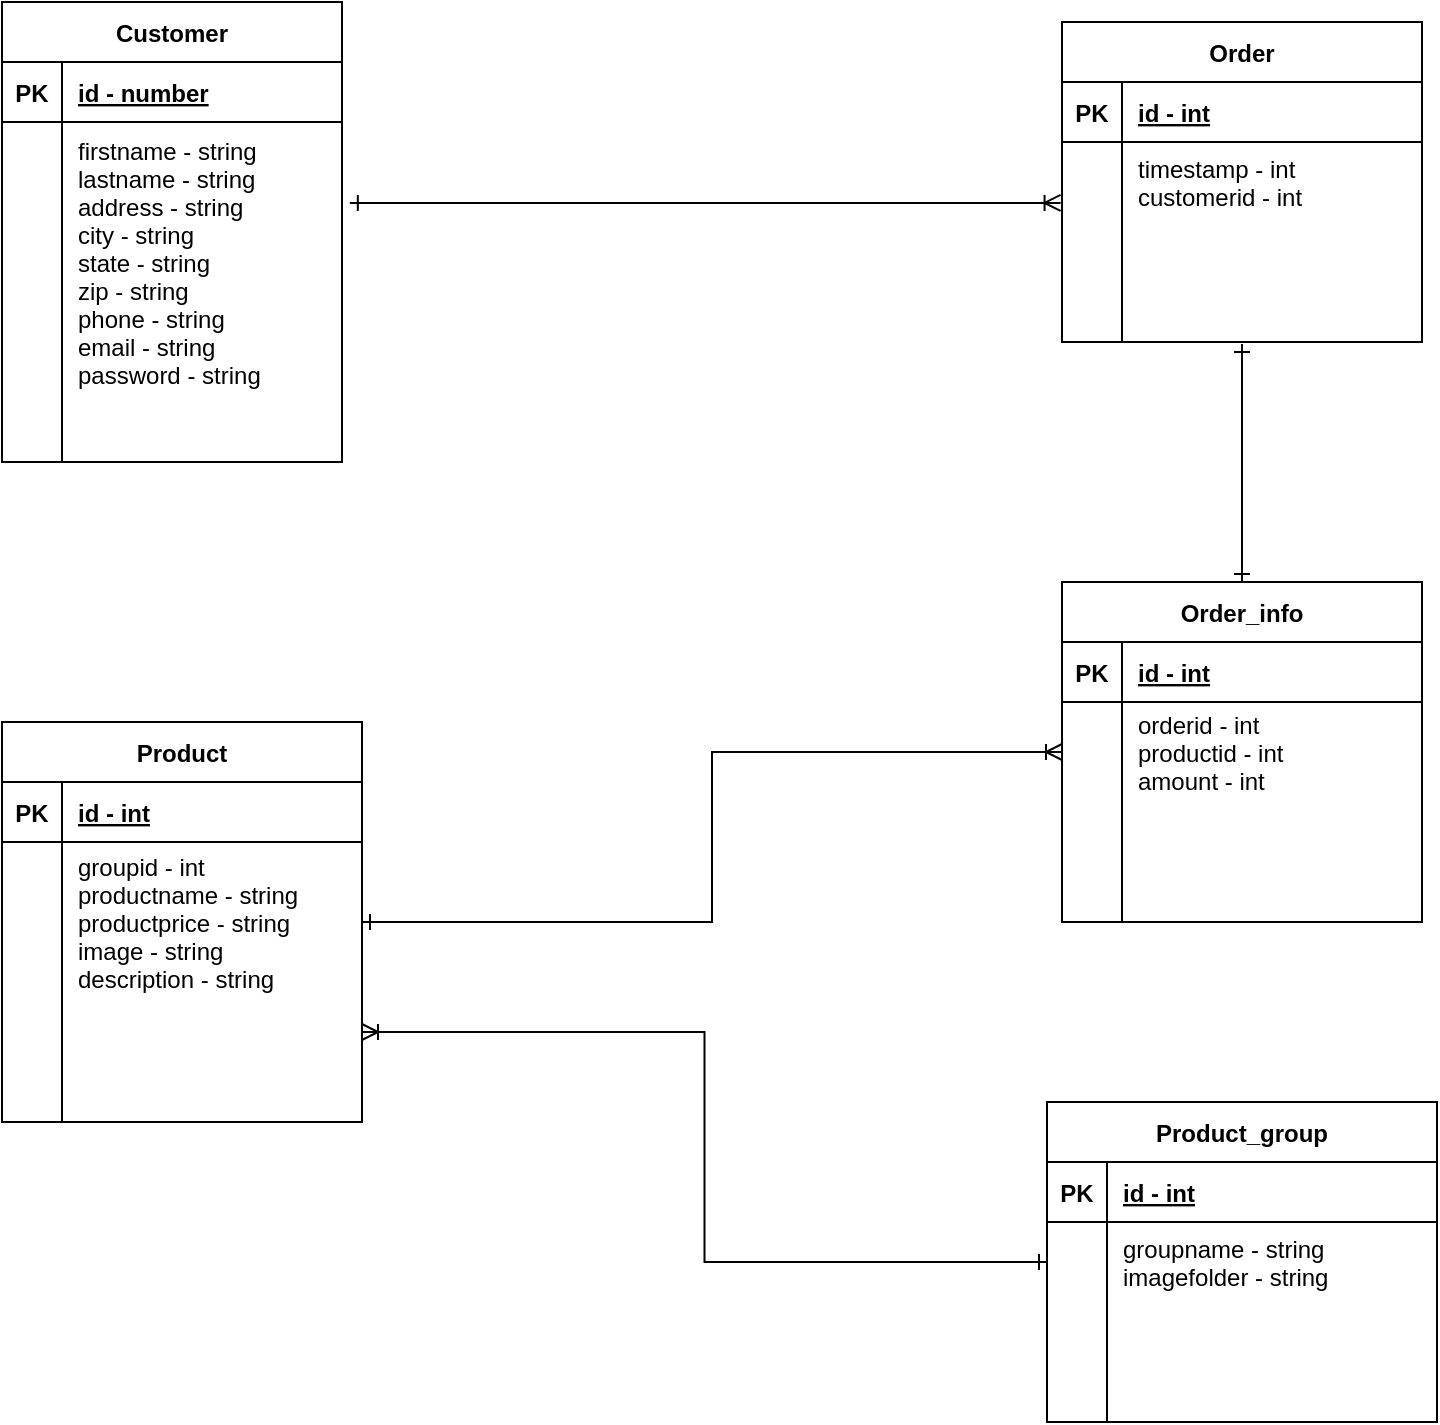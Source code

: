 <mxfile version="13.8.8" type="github">
  <diagram id="R2lEEEUBdFMjLlhIrx00" name="Page-1">
    <mxGraphModel dx="1221" dy="682" grid="1" gridSize="10" guides="1" tooltips="1" connect="1" arrows="1" fold="1" page="1" pageScale="1" pageWidth="850" pageHeight="1100" math="0" shadow="0" extFonts="Permanent Marker^https://fonts.googleapis.com/css?family=Permanent+Marker">
      <root>
        <mxCell id="0" />
        <mxCell id="1" parent="0" />
        <mxCell id="g8hACjJ6-6RMO4R8RkKu-11" value="Customer" style="shape=table;startSize=30;container=1;collapsible=1;childLayout=tableLayout;fixedRows=1;rowLines=0;fontStyle=1;align=center;resizeLast=1;" vertex="1" parent="1">
          <mxGeometry x="70" y="20" width="170" height="230" as="geometry" />
        </mxCell>
        <mxCell id="g8hACjJ6-6RMO4R8RkKu-12" value="" style="shape=partialRectangle;collapsible=0;dropTarget=0;pointerEvents=0;fillColor=none;top=0;left=0;bottom=1;right=0;points=[[0,0.5],[1,0.5]];portConstraint=eastwest;" vertex="1" parent="g8hACjJ6-6RMO4R8RkKu-11">
          <mxGeometry y="30" width="170" height="30" as="geometry" />
        </mxCell>
        <mxCell id="g8hACjJ6-6RMO4R8RkKu-13" value="PK" style="shape=partialRectangle;connectable=0;fillColor=none;top=0;left=0;bottom=0;right=0;fontStyle=1;overflow=hidden;" vertex="1" parent="g8hACjJ6-6RMO4R8RkKu-12">
          <mxGeometry width="30" height="30" as="geometry" />
        </mxCell>
        <mxCell id="g8hACjJ6-6RMO4R8RkKu-14" value="id - number" style="shape=partialRectangle;connectable=0;fillColor=none;top=0;left=0;bottom=0;right=0;align=left;spacingLeft=6;fontStyle=5;overflow=hidden;" vertex="1" parent="g8hACjJ6-6RMO4R8RkKu-12">
          <mxGeometry x="30" width="140" height="30" as="geometry" />
        </mxCell>
        <mxCell id="g8hACjJ6-6RMO4R8RkKu-18" value="" style="shape=partialRectangle;collapsible=0;dropTarget=0;pointerEvents=0;fillColor=none;top=0;left=0;bottom=0;right=0;points=[[0,0.5],[1,0.5]];portConstraint=eastwest;" vertex="1" parent="g8hACjJ6-6RMO4R8RkKu-11">
          <mxGeometry y="60" width="170" height="140" as="geometry" />
        </mxCell>
        <mxCell id="g8hACjJ6-6RMO4R8RkKu-19" value="" style="shape=partialRectangle;connectable=0;fillColor=none;top=0;left=0;bottom=0;right=0;editable=1;overflow=hidden;" vertex="1" parent="g8hACjJ6-6RMO4R8RkKu-18">
          <mxGeometry width="30" height="140" as="geometry" />
        </mxCell>
        <mxCell id="g8hACjJ6-6RMO4R8RkKu-20" value="firstname - string&#xa;lastname - string&#xa;address - string&#xa;city - string&#xa;state - string&#xa;zip - string&#xa;phone - string&#xa;email - string&#xa;password - string " style="shape=partialRectangle;connectable=0;fillColor=none;top=0;left=0;bottom=0;right=0;align=left;spacingLeft=6;overflow=hidden;fontSize=12;" vertex="1" parent="g8hACjJ6-6RMO4R8RkKu-18">
          <mxGeometry x="30" width="140" height="140" as="geometry" />
        </mxCell>
        <mxCell id="g8hACjJ6-6RMO4R8RkKu-21" value="" style="shape=partialRectangle;collapsible=0;dropTarget=0;pointerEvents=0;fillColor=none;top=0;left=0;bottom=0;right=0;points=[[0,0.5],[1,0.5]];portConstraint=eastwest;" vertex="1" parent="g8hACjJ6-6RMO4R8RkKu-11">
          <mxGeometry y="200" width="170" height="30" as="geometry" />
        </mxCell>
        <mxCell id="g8hACjJ6-6RMO4R8RkKu-22" value="" style="shape=partialRectangle;connectable=0;fillColor=none;top=0;left=0;bottom=0;right=0;editable=1;overflow=hidden;" vertex="1" parent="g8hACjJ6-6RMO4R8RkKu-21">
          <mxGeometry width="30" height="30" as="geometry" />
        </mxCell>
        <mxCell id="g8hACjJ6-6RMO4R8RkKu-23" value="" style="shape=partialRectangle;connectable=0;fillColor=none;top=0;left=0;bottom=0;right=0;align=left;spacingLeft=6;overflow=hidden;" vertex="1" parent="g8hACjJ6-6RMO4R8RkKu-21">
          <mxGeometry x="30" width="140" height="30" as="geometry" />
        </mxCell>
        <mxCell id="g8hACjJ6-6RMO4R8RkKu-47" value="Product_group" style="shape=table;startSize=30;container=1;collapsible=1;childLayout=tableLayout;fixedRows=1;rowLines=0;fontStyle=1;align=center;resizeLast=1;fontSize=12;" vertex="1" parent="1">
          <mxGeometry x="592.5" y="570" width="195" height="160" as="geometry" />
        </mxCell>
        <mxCell id="g8hACjJ6-6RMO4R8RkKu-48" value="" style="shape=partialRectangle;collapsible=0;dropTarget=0;pointerEvents=0;fillColor=none;top=0;left=0;bottom=1;right=0;points=[[0,0.5],[1,0.5]];portConstraint=eastwest;" vertex="1" parent="g8hACjJ6-6RMO4R8RkKu-47">
          <mxGeometry y="30" width="195" height="30" as="geometry" />
        </mxCell>
        <mxCell id="g8hACjJ6-6RMO4R8RkKu-49" value="PK" style="shape=partialRectangle;connectable=0;fillColor=none;top=0;left=0;bottom=0;right=0;fontStyle=1;overflow=hidden;" vertex="1" parent="g8hACjJ6-6RMO4R8RkKu-48">
          <mxGeometry width="30" height="30" as="geometry" />
        </mxCell>
        <mxCell id="g8hACjJ6-6RMO4R8RkKu-50" value="id - int" style="shape=partialRectangle;connectable=0;fillColor=none;top=0;left=0;bottom=0;right=0;align=left;spacingLeft=6;fontStyle=5;overflow=hidden;" vertex="1" parent="g8hACjJ6-6RMO4R8RkKu-48">
          <mxGeometry x="30" width="165" height="30" as="geometry" />
        </mxCell>
        <mxCell id="g8hACjJ6-6RMO4R8RkKu-51" value="" style="shape=partialRectangle;collapsible=0;dropTarget=0;pointerEvents=0;fillColor=none;top=0;left=0;bottom=0;right=0;points=[[0,0.5],[1,0.5]];portConstraint=eastwest;" vertex="1" parent="g8hACjJ6-6RMO4R8RkKu-47">
          <mxGeometry y="60" width="195" height="40" as="geometry" />
        </mxCell>
        <mxCell id="g8hACjJ6-6RMO4R8RkKu-52" value="" style="shape=partialRectangle;connectable=0;fillColor=none;top=0;left=0;bottom=0;right=0;editable=1;overflow=hidden;" vertex="1" parent="g8hACjJ6-6RMO4R8RkKu-51">
          <mxGeometry width="30" height="40" as="geometry" />
        </mxCell>
        <mxCell id="g8hACjJ6-6RMO4R8RkKu-53" value="groupname - string&#xa;imagefolder - string" style="shape=partialRectangle;connectable=0;fillColor=none;top=0;left=0;bottom=0;right=0;align=left;spacingLeft=6;overflow=hidden;" vertex="1" parent="g8hACjJ6-6RMO4R8RkKu-51">
          <mxGeometry x="30" width="165" height="40" as="geometry" />
        </mxCell>
        <mxCell id="g8hACjJ6-6RMO4R8RkKu-54" value="" style="shape=partialRectangle;collapsible=0;dropTarget=0;pointerEvents=0;fillColor=none;top=0;left=0;bottom=0;right=0;points=[[0,0.5],[1,0.5]];portConstraint=eastwest;" vertex="1" parent="g8hACjJ6-6RMO4R8RkKu-47">
          <mxGeometry y="100" width="195" height="30" as="geometry" />
        </mxCell>
        <mxCell id="g8hACjJ6-6RMO4R8RkKu-55" value="" style="shape=partialRectangle;connectable=0;fillColor=none;top=0;left=0;bottom=0;right=0;editable=1;overflow=hidden;" vertex="1" parent="g8hACjJ6-6RMO4R8RkKu-54">
          <mxGeometry width="30" height="30" as="geometry" />
        </mxCell>
        <mxCell id="g8hACjJ6-6RMO4R8RkKu-56" value="" style="shape=partialRectangle;connectable=0;fillColor=none;top=0;left=0;bottom=0;right=0;align=left;spacingLeft=6;overflow=hidden;" vertex="1" parent="g8hACjJ6-6RMO4R8RkKu-54">
          <mxGeometry x="30" width="165" height="30" as="geometry" />
        </mxCell>
        <mxCell id="g8hACjJ6-6RMO4R8RkKu-57" value="" style="shape=partialRectangle;collapsible=0;dropTarget=0;pointerEvents=0;fillColor=none;top=0;left=0;bottom=0;right=0;points=[[0,0.5],[1,0.5]];portConstraint=eastwest;" vertex="1" parent="g8hACjJ6-6RMO4R8RkKu-47">
          <mxGeometry y="130" width="195" height="30" as="geometry" />
        </mxCell>
        <mxCell id="g8hACjJ6-6RMO4R8RkKu-58" value="" style="shape=partialRectangle;connectable=0;fillColor=none;top=0;left=0;bottom=0;right=0;editable=1;overflow=hidden;" vertex="1" parent="g8hACjJ6-6RMO4R8RkKu-57">
          <mxGeometry width="30" height="30" as="geometry" />
        </mxCell>
        <mxCell id="g8hACjJ6-6RMO4R8RkKu-59" value="" style="shape=partialRectangle;connectable=0;fillColor=none;top=0;left=0;bottom=0;right=0;align=left;spacingLeft=6;overflow=hidden;" vertex="1" parent="g8hACjJ6-6RMO4R8RkKu-57">
          <mxGeometry x="30" width="165" height="30" as="geometry" />
        </mxCell>
        <mxCell id="g8hACjJ6-6RMO4R8RkKu-60" value="Product" style="shape=table;startSize=30;container=1;collapsible=1;childLayout=tableLayout;fixedRows=1;rowLines=0;fontStyle=1;align=center;resizeLast=1;fontSize=12;" vertex="1" parent="1">
          <mxGeometry x="70" y="380" width="180" height="200" as="geometry" />
        </mxCell>
        <mxCell id="g8hACjJ6-6RMO4R8RkKu-61" value="" style="shape=partialRectangle;collapsible=0;dropTarget=0;pointerEvents=0;fillColor=none;top=0;left=0;bottom=1;right=0;points=[[0,0.5],[1,0.5]];portConstraint=eastwest;" vertex="1" parent="g8hACjJ6-6RMO4R8RkKu-60">
          <mxGeometry y="30" width="180" height="30" as="geometry" />
        </mxCell>
        <mxCell id="g8hACjJ6-6RMO4R8RkKu-62" value="PK" style="shape=partialRectangle;connectable=0;fillColor=none;top=0;left=0;bottom=0;right=0;fontStyle=1;overflow=hidden;" vertex="1" parent="g8hACjJ6-6RMO4R8RkKu-61">
          <mxGeometry width="30" height="30" as="geometry" />
        </mxCell>
        <mxCell id="g8hACjJ6-6RMO4R8RkKu-63" value="id - int" style="shape=partialRectangle;connectable=0;fillColor=none;top=0;left=0;bottom=0;right=0;align=left;spacingLeft=6;fontStyle=5;overflow=hidden;" vertex="1" parent="g8hACjJ6-6RMO4R8RkKu-61">
          <mxGeometry x="30" width="150" height="30" as="geometry" />
        </mxCell>
        <mxCell id="g8hACjJ6-6RMO4R8RkKu-64" value="" style="shape=partialRectangle;collapsible=0;dropTarget=0;pointerEvents=0;fillColor=none;top=0;left=0;bottom=0;right=0;points=[[0,0.5],[1,0.5]];portConstraint=eastwest;" vertex="1" parent="g8hACjJ6-6RMO4R8RkKu-60">
          <mxGeometry y="60" width="180" height="80" as="geometry" />
        </mxCell>
        <mxCell id="g8hACjJ6-6RMO4R8RkKu-65" value="" style="shape=partialRectangle;connectable=0;fillColor=none;top=0;left=0;bottom=0;right=0;editable=1;overflow=hidden;" vertex="1" parent="g8hACjJ6-6RMO4R8RkKu-64">
          <mxGeometry width="30" height="80" as="geometry" />
        </mxCell>
        <mxCell id="g8hACjJ6-6RMO4R8RkKu-66" value="groupid - int&#xa;productname - string&#xa;productprice - string&#xa;image - string &#xa;description - string" style="shape=partialRectangle;connectable=0;fillColor=none;top=0;left=0;bottom=0;right=0;align=left;spacingLeft=6;overflow=hidden;" vertex="1" parent="g8hACjJ6-6RMO4R8RkKu-64">
          <mxGeometry x="30" width="150" height="80" as="geometry" />
        </mxCell>
        <mxCell id="g8hACjJ6-6RMO4R8RkKu-67" value="" style="shape=partialRectangle;collapsible=0;dropTarget=0;pointerEvents=0;fillColor=none;top=0;left=0;bottom=0;right=0;points=[[0,0.5],[1,0.5]];portConstraint=eastwest;" vertex="1" parent="g8hACjJ6-6RMO4R8RkKu-60">
          <mxGeometry y="140" width="180" height="30" as="geometry" />
        </mxCell>
        <mxCell id="g8hACjJ6-6RMO4R8RkKu-68" value="" style="shape=partialRectangle;connectable=0;fillColor=none;top=0;left=0;bottom=0;right=0;editable=1;overflow=hidden;" vertex="1" parent="g8hACjJ6-6RMO4R8RkKu-67">
          <mxGeometry width="30" height="30" as="geometry" />
        </mxCell>
        <mxCell id="g8hACjJ6-6RMO4R8RkKu-69" value="" style="shape=partialRectangle;connectable=0;fillColor=none;top=0;left=0;bottom=0;right=0;align=left;spacingLeft=6;overflow=hidden;" vertex="1" parent="g8hACjJ6-6RMO4R8RkKu-67">
          <mxGeometry x="30" width="150" height="30" as="geometry" />
        </mxCell>
        <mxCell id="g8hACjJ6-6RMO4R8RkKu-70" value="" style="shape=partialRectangle;collapsible=0;dropTarget=0;pointerEvents=0;fillColor=none;top=0;left=0;bottom=0;right=0;points=[[0,0.5],[1,0.5]];portConstraint=eastwest;" vertex="1" parent="g8hACjJ6-6RMO4R8RkKu-60">
          <mxGeometry y="170" width="180" height="30" as="geometry" />
        </mxCell>
        <mxCell id="g8hACjJ6-6RMO4R8RkKu-71" value="" style="shape=partialRectangle;connectable=0;fillColor=none;top=0;left=0;bottom=0;right=0;editable=1;overflow=hidden;" vertex="1" parent="g8hACjJ6-6RMO4R8RkKu-70">
          <mxGeometry width="30" height="30" as="geometry" />
        </mxCell>
        <mxCell id="g8hACjJ6-6RMO4R8RkKu-72" value="" style="shape=partialRectangle;connectable=0;fillColor=none;top=0;left=0;bottom=0;right=0;align=left;spacingLeft=6;overflow=hidden;" vertex="1" parent="g8hACjJ6-6RMO4R8RkKu-70">
          <mxGeometry x="30" width="150" height="30" as="geometry" />
        </mxCell>
        <mxCell id="g8hACjJ6-6RMO4R8RkKu-73" value="Order" style="shape=table;startSize=30;container=1;collapsible=1;childLayout=tableLayout;fixedRows=1;rowLines=0;fontStyle=1;align=center;resizeLast=1;fontSize=12;" vertex="1" parent="1">
          <mxGeometry x="600" y="30" width="180" height="160" as="geometry" />
        </mxCell>
        <mxCell id="g8hACjJ6-6RMO4R8RkKu-74" value="" style="shape=partialRectangle;collapsible=0;dropTarget=0;pointerEvents=0;fillColor=none;top=0;left=0;bottom=1;right=0;points=[[0,0.5],[1,0.5]];portConstraint=eastwest;" vertex="1" parent="g8hACjJ6-6RMO4R8RkKu-73">
          <mxGeometry y="30" width="180" height="30" as="geometry" />
        </mxCell>
        <mxCell id="g8hACjJ6-6RMO4R8RkKu-75" value="PK" style="shape=partialRectangle;connectable=0;fillColor=none;top=0;left=0;bottom=0;right=0;fontStyle=1;overflow=hidden;" vertex="1" parent="g8hACjJ6-6RMO4R8RkKu-74">
          <mxGeometry width="30" height="30" as="geometry" />
        </mxCell>
        <mxCell id="g8hACjJ6-6RMO4R8RkKu-76" value="id - int" style="shape=partialRectangle;connectable=0;fillColor=none;top=0;left=0;bottom=0;right=0;align=left;spacingLeft=6;fontStyle=5;overflow=hidden;" vertex="1" parent="g8hACjJ6-6RMO4R8RkKu-74">
          <mxGeometry x="30" width="150" height="30" as="geometry" />
        </mxCell>
        <mxCell id="g8hACjJ6-6RMO4R8RkKu-77" value="" style="shape=partialRectangle;collapsible=0;dropTarget=0;pointerEvents=0;fillColor=none;top=0;left=0;bottom=0;right=0;points=[[0,0.5],[1,0.5]];portConstraint=eastwest;" vertex="1" parent="g8hACjJ6-6RMO4R8RkKu-73">
          <mxGeometry y="60" width="180" height="40" as="geometry" />
        </mxCell>
        <mxCell id="g8hACjJ6-6RMO4R8RkKu-78" value="" style="shape=partialRectangle;connectable=0;fillColor=none;top=0;left=0;bottom=0;right=0;editable=1;overflow=hidden;" vertex="1" parent="g8hACjJ6-6RMO4R8RkKu-77">
          <mxGeometry width="30" height="40" as="geometry" />
        </mxCell>
        <mxCell id="g8hACjJ6-6RMO4R8RkKu-79" value="timestamp - int&#xa;customerid - int" style="shape=partialRectangle;connectable=0;fillColor=none;top=0;left=0;bottom=0;right=0;align=left;spacingLeft=6;overflow=hidden;" vertex="1" parent="g8hACjJ6-6RMO4R8RkKu-77">
          <mxGeometry x="30" width="150" height="40" as="geometry" />
        </mxCell>
        <mxCell id="g8hACjJ6-6RMO4R8RkKu-80" value="" style="shape=partialRectangle;collapsible=0;dropTarget=0;pointerEvents=0;fillColor=none;top=0;left=0;bottom=0;right=0;points=[[0,0.5],[1,0.5]];portConstraint=eastwest;" vertex="1" parent="g8hACjJ6-6RMO4R8RkKu-73">
          <mxGeometry y="100" width="180" height="30" as="geometry" />
        </mxCell>
        <mxCell id="g8hACjJ6-6RMO4R8RkKu-81" value="" style="shape=partialRectangle;connectable=0;fillColor=none;top=0;left=0;bottom=0;right=0;editable=1;overflow=hidden;" vertex="1" parent="g8hACjJ6-6RMO4R8RkKu-80">
          <mxGeometry width="30" height="30" as="geometry" />
        </mxCell>
        <mxCell id="g8hACjJ6-6RMO4R8RkKu-82" value="" style="shape=partialRectangle;connectable=0;fillColor=none;top=0;left=0;bottom=0;right=0;align=left;spacingLeft=6;overflow=hidden;" vertex="1" parent="g8hACjJ6-6RMO4R8RkKu-80">
          <mxGeometry x="30" width="150" height="30" as="geometry" />
        </mxCell>
        <mxCell id="g8hACjJ6-6RMO4R8RkKu-83" value="" style="shape=partialRectangle;collapsible=0;dropTarget=0;pointerEvents=0;fillColor=none;top=0;left=0;bottom=0;right=0;points=[[0,0.5],[1,0.5]];portConstraint=eastwest;" vertex="1" parent="g8hACjJ6-6RMO4R8RkKu-73">
          <mxGeometry y="130" width="180" height="30" as="geometry" />
        </mxCell>
        <mxCell id="g8hACjJ6-6RMO4R8RkKu-84" value="" style="shape=partialRectangle;connectable=0;fillColor=none;top=0;left=0;bottom=0;right=0;editable=1;overflow=hidden;" vertex="1" parent="g8hACjJ6-6RMO4R8RkKu-83">
          <mxGeometry width="30" height="30" as="geometry" />
        </mxCell>
        <mxCell id="g8hACjJ6-6RMO4R8RkKu-85" value="" style="shape=partialRectangle;connectable=0;fillColor=none;top=0;left=0;bottom=0;right=0;align=left;spacingLeft=6;overflow=hidden;" vertex="1" parent="g8hACjJ6-6RMO4R8RkKu-83">
          <mxGeometry x="30" width="150" height="30" as="geometry" />
        </mxCell>
        <mxCell id="g8hACjJ6-6RMO4R8RkKu-86" value="Order_info" style="shape=table;startSize=30;container=1;collapsible=1;childLayout=tableLayout;fixedRows=1;rowLines=0;fontStyle=1;align=center;resizeLast=1;fontSize=12;" vertex="1" parent="1">
          <mxGeometry x="600" y="310" width="180" height="170" as="geometry" />
        </mxCell>
        <mxCell id="g8hACjJ6-6RMO4R8RkKu-87" value="" style="shape=partialRectangle;collapsible=0;dropTarget=0;pointerEvents=0;fillColor=none;top=0;left=0;bottom=1;right=0;points=[[0,0.5],[1,0.5]];portConstraint=eastwest;" vertex="1" parent="g8hACjJ6-6RMO4R8RkKu-86">
          <mxGeometry y="30" width="180" height="30" as="geometry" />
        </mxCell>
        <mxCell id="g8hACjJ6-6RMO4R8RkKu-88" value="PK" style="shape=partialRectangle;connectable=0;fillColor=none;top=0;left=0;bottom=0;right=0;fontStyle=1;overflow=hidden;" vertex="1" parent="g8hACjJ6-6RMO4R8RkKu-87">
          <mxGeometry width="30" height="30" as="geometry" />
        </mxCell>
        <mxCell id="g8hACjJ6-6RMO4R8RkKu-89" value="id - int" style="shape=partialRectangle;connectable=0;fillColor=none;top=0;left=0;bottom=0;right=0;align=left;spacingLeft=6;fontStyle=5;overflow=hidden;" vertex="1" parent="g8hACjJ6-6RMO4R8RkKu-87">
          <mxGeometry x="30" width="150" height="30" as="geometry" />
        </mxCell>
        <mxCell id="g8hACjJ6-6RMO4R8RkKu-90" value="" style="shape=partialRectangle;collapsible=0;dropTarget=0;pointerEvents=0;fillColor=none;top=0;left=0;bottom=0;right=0;points=[[0,0.5],[1,0.5]];portConstraint=eastwest;" vertex="1" parent="g8hACjJ6-6RMO4R8RkKu-86">
          <mxGeometry y="60" width="180" height="50" as="geometry" />
        </mxCell>
        <mxCell id="g8hACjJ6-6RMO4R8RkKu-91" value="" style="shape=partialRectangle;connectable=0;fillColor=none;top=0;left=0;bottom=0;right=0;editable=1;overflow=hidden;" vertex="1" parent="g8hACjJ6-6RMO4R8RkKu-90">
          <mxGeometry width="30" height="50" as="geometry" />
        </mxCell>
        <mxCell id="g8hACjJ6-6RMO4R8RkKu-92" value="orderid - int&#xa;productid - int&#xa;amount - int" style="shape=partialRectangle;connectable=0;fillColor=none;top=0;left=0;bottom=0;right=0;align=left;spacingLeft=6;overflow=hidden;" vertex="1" parent="g8hACjJ6-6RMO4R8RkKu-90">
          <mxGeometry x="30" width="150" height="50" as="geometry" />
        </mxCell>
        <mxCell id="g8hACjJ6-6RMO4R8RkKu-93" value="" style="shape=partialRectangle;collapsible=0;dropTarget=0;pointerEvents=0;fillColor=none;top=0;left=0;bottom=0;right=0;points=[[0,0.5],[1,0.5]];portConstraint=eastwest;" vertex="1" parent="g8hACjJ6-6RMO4R8RkKu-86">
          <mxGeometry y="110" width="180" height="30" as="geometry" />
        </mxCell>
        <mxCell id="g8hACjJ6-6RMO4R8RkKu-94" value="" style="shape=partialRectangle;connectable=0;fillColor=none;top=0;left=0;bottom=0;right=0;editable=1;overflow=hidden;" vertex="1" parent="g8hACjJ6-6RMO4R8RkKu-93">
          <mxGeometry width="30" height="30" as="geometry" />
        </mxCell>
        <mxCell id="g8hACjJ6-6RMO4R8RkKu-95" value="" style="shape=partialRectangle;connectable=0;fillColor=none;top=0;left=0;bottom=0;right=0;align=left;spacingLeft=6;overflow=hidden;" vertex="1" parent="g8hACjJ6-6RMO4R8RkKu-93">
          <mxGeometry x="30" width="150" height="30" as="geometry" />
        </mxCell>
        <mxCell id="g8hACjJ6-6RMO4R8RkKu-96" value="" style="shape=partialRectangle;collapsible=0;dropTarget=0;pointerEvents=0;fillColor=none;top=0;left=0;bottom=0;right=0;points=[[0,0.5],[1,0.5]];portConstraint=eastwest;" vertex="1" parent="g8hACjJ6-6RMO4R8RkKu-86">
          <mxGeometry y="140" width="180" height="30" as="geometry" />
        </mxCell>
        <mxCell id="g8hACjJ6-6RMO4R8RkKu-97" value="" style="shape=partialRectangle;connectable=0;fillColor=none;top=0;left=0;bottom=0;right=0;editable=1;overflow=hidden;" vertex="1" parent="g8hACjJ6-6RMO4R8RkKu-96">
          <mxGeometry width="30" height="30" as="geometry" />
        </mxCell>
        <mxCell id="g8hACjJ6-6RMO4R8RkKu-98" value="" style="shape=partialRectangle;connectable=0;fillColor=none;top=0;left=0;bottom=0;right=0;align=left;spacingLeft=6;overflow=hidden;" vertex="1" parent="g8hACjJ6-6RMO4R8RkKu-96">
          <mxGeometry x="30" width="150" height="30" as="geometry" />
        </mxCell>
        <mxCell id="g8hACjJ6-6RMO4R8RkKu-100" style="edgeStyle=orthogonalEdgeStyle;rounded=0;orthogonalLoop=1;jettySize=auto;html=1;entryX=-0.004;entryY=0.761;entryDx=0;entryDy=0;entryPerimeter=0;startArrow=ERone;startFill=0;endArrow=ERoneToMany;endFill=0;fontSize=12;exitX=1.023;exitY=0.289;exitDx=0;exitDy=0;exitPerimeter=0;" edge="1" parent="1" source="g8hACjJ6-6RMO4R8RkKu-18" target="g8hACjJ6-6RMO4R8RkKu-77">
          <mxGeometry relative="1" as="geometry" />
        </mxCell>
        <mxCell id="g8hACjJ6-6RMO4R8RkKu-101" style="edgeStyle=orthogonalEdgeStyle;rounded=0;orthogonalLoop=1;jettySize=auto;html=1;startArrow=ERone;startFill=0;endArrow=ERone;endFill=0;fontSize=12;exitX=0.5;exitY=0;exitDx=0;exitDy=0;" edge="1" parent="1" source="g8hACjJ6-6RMO4R8RkKu-86">
          <mxGeometry relative="1" as="geometry">
            <mxPoint x="700" y="300" as="sourcePoint" />
            <mxPoint x="690" y="191" as="targetPoint" />
          </mxGeometry>
        </mxCell>
        <mxCell id="g8hACjJ6-6RMO4R8RkKu-103" style="edgeStyle=orthogonalEdgeStyle;rounded=0;orthogonalLoop=1;jettySize=auto;html=1;exitX=1;exitY=0.5;exitDx=0;exitDy=0;entryX=0;entryY=0.5;entryDx=0;entryDy=0;startArrow=ERone;startFill=0;endArrow=ERoneToMany;endFill=0;fontSize=12;" edge="1" parent="1" source="g8hACjJ6-6RMO4R8RkKu-64" target="g8hACjJ6-6RMO4R8RkKu-90">
          <mxGeometry relative="1" as="geometry" />
        </mxCell>
        <mxCell id="g8hACjJ6-6RMO4R8RkKu-104" style="edgeStyle=orthogonalEdgeStyle;rounded=0;orthogonalLoop=1;jettySize=auto;html=1;exitX=0;exitY=0.5;exitDx=0;exitDy=0;entryX=1;entryY=0.5;entryDx=0;entryDy=0;startArrow=ERone;startFill=0;endArrow=ERoneToMany;endFill=0;fontSize=12;" edge="1" parent="1" source="g8hACjJ6-6RMO4R8RkKu-51" target="g8hACjJ6-6RMO4R8RkKu-67">
          <mxGeometry relative="1" as="geometry" />
        </mxCell>
      </root>
    </mxGraphModel>
  </diagram>
</mxfile>
